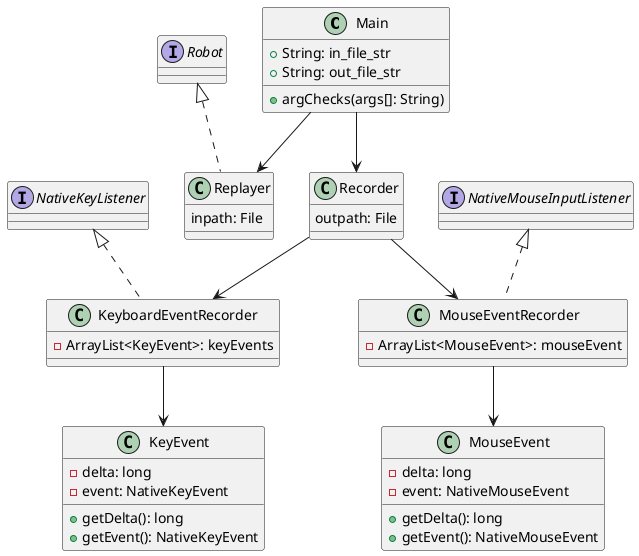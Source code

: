 @startuml
class Main {
    ' takes in command line args to either start recording threads or start the robot reproducer
    + String: in_file_str
    + String: out_file_str
    + argChecks(args[]: String)
}

class Recorder {
    ' this class simply starts and synchronizes the keyboard and mouse event recorders
    outpath: File
}

class Replayer implements Robot {
    inpath: File
}

class KeyboardEventRecorder implements NativeKeyListener {
    ' this thread will record keyboard input and save the input to an arraylist of keyevent. may potentially need multithreading and syncronization to allow multiple key presses to be recorded at the same time?
    - ArrayList<KeyEvent>: keyEvents
}

class MouseEventRecorder implements NativeMouseInputListener {
    ' this thread will record mouse input similarly to the keyboard recorder
    - ArrayList<MouseEvent>: mouseEvent
}

class KeyEvent {
    - delta: long
    - event: NativeKeyEvent
    + getDelta(): long
    + getEvent(): NativeKeyEvent
}

class MouseEvent {
    - delta: long
    - event: NativeMouseEvent
    + getDelta(): long
    + getEvent(): NativeMouseEvent
}

Main --> Recorder
Recorder --> MouseEventRecorder
Recorder --> KeyboardEventRecorder
MouseEventRecorder --> MouseEvent
KeyboardEventRecorder --> KeyEvent
Main --> Replayer
@enduml